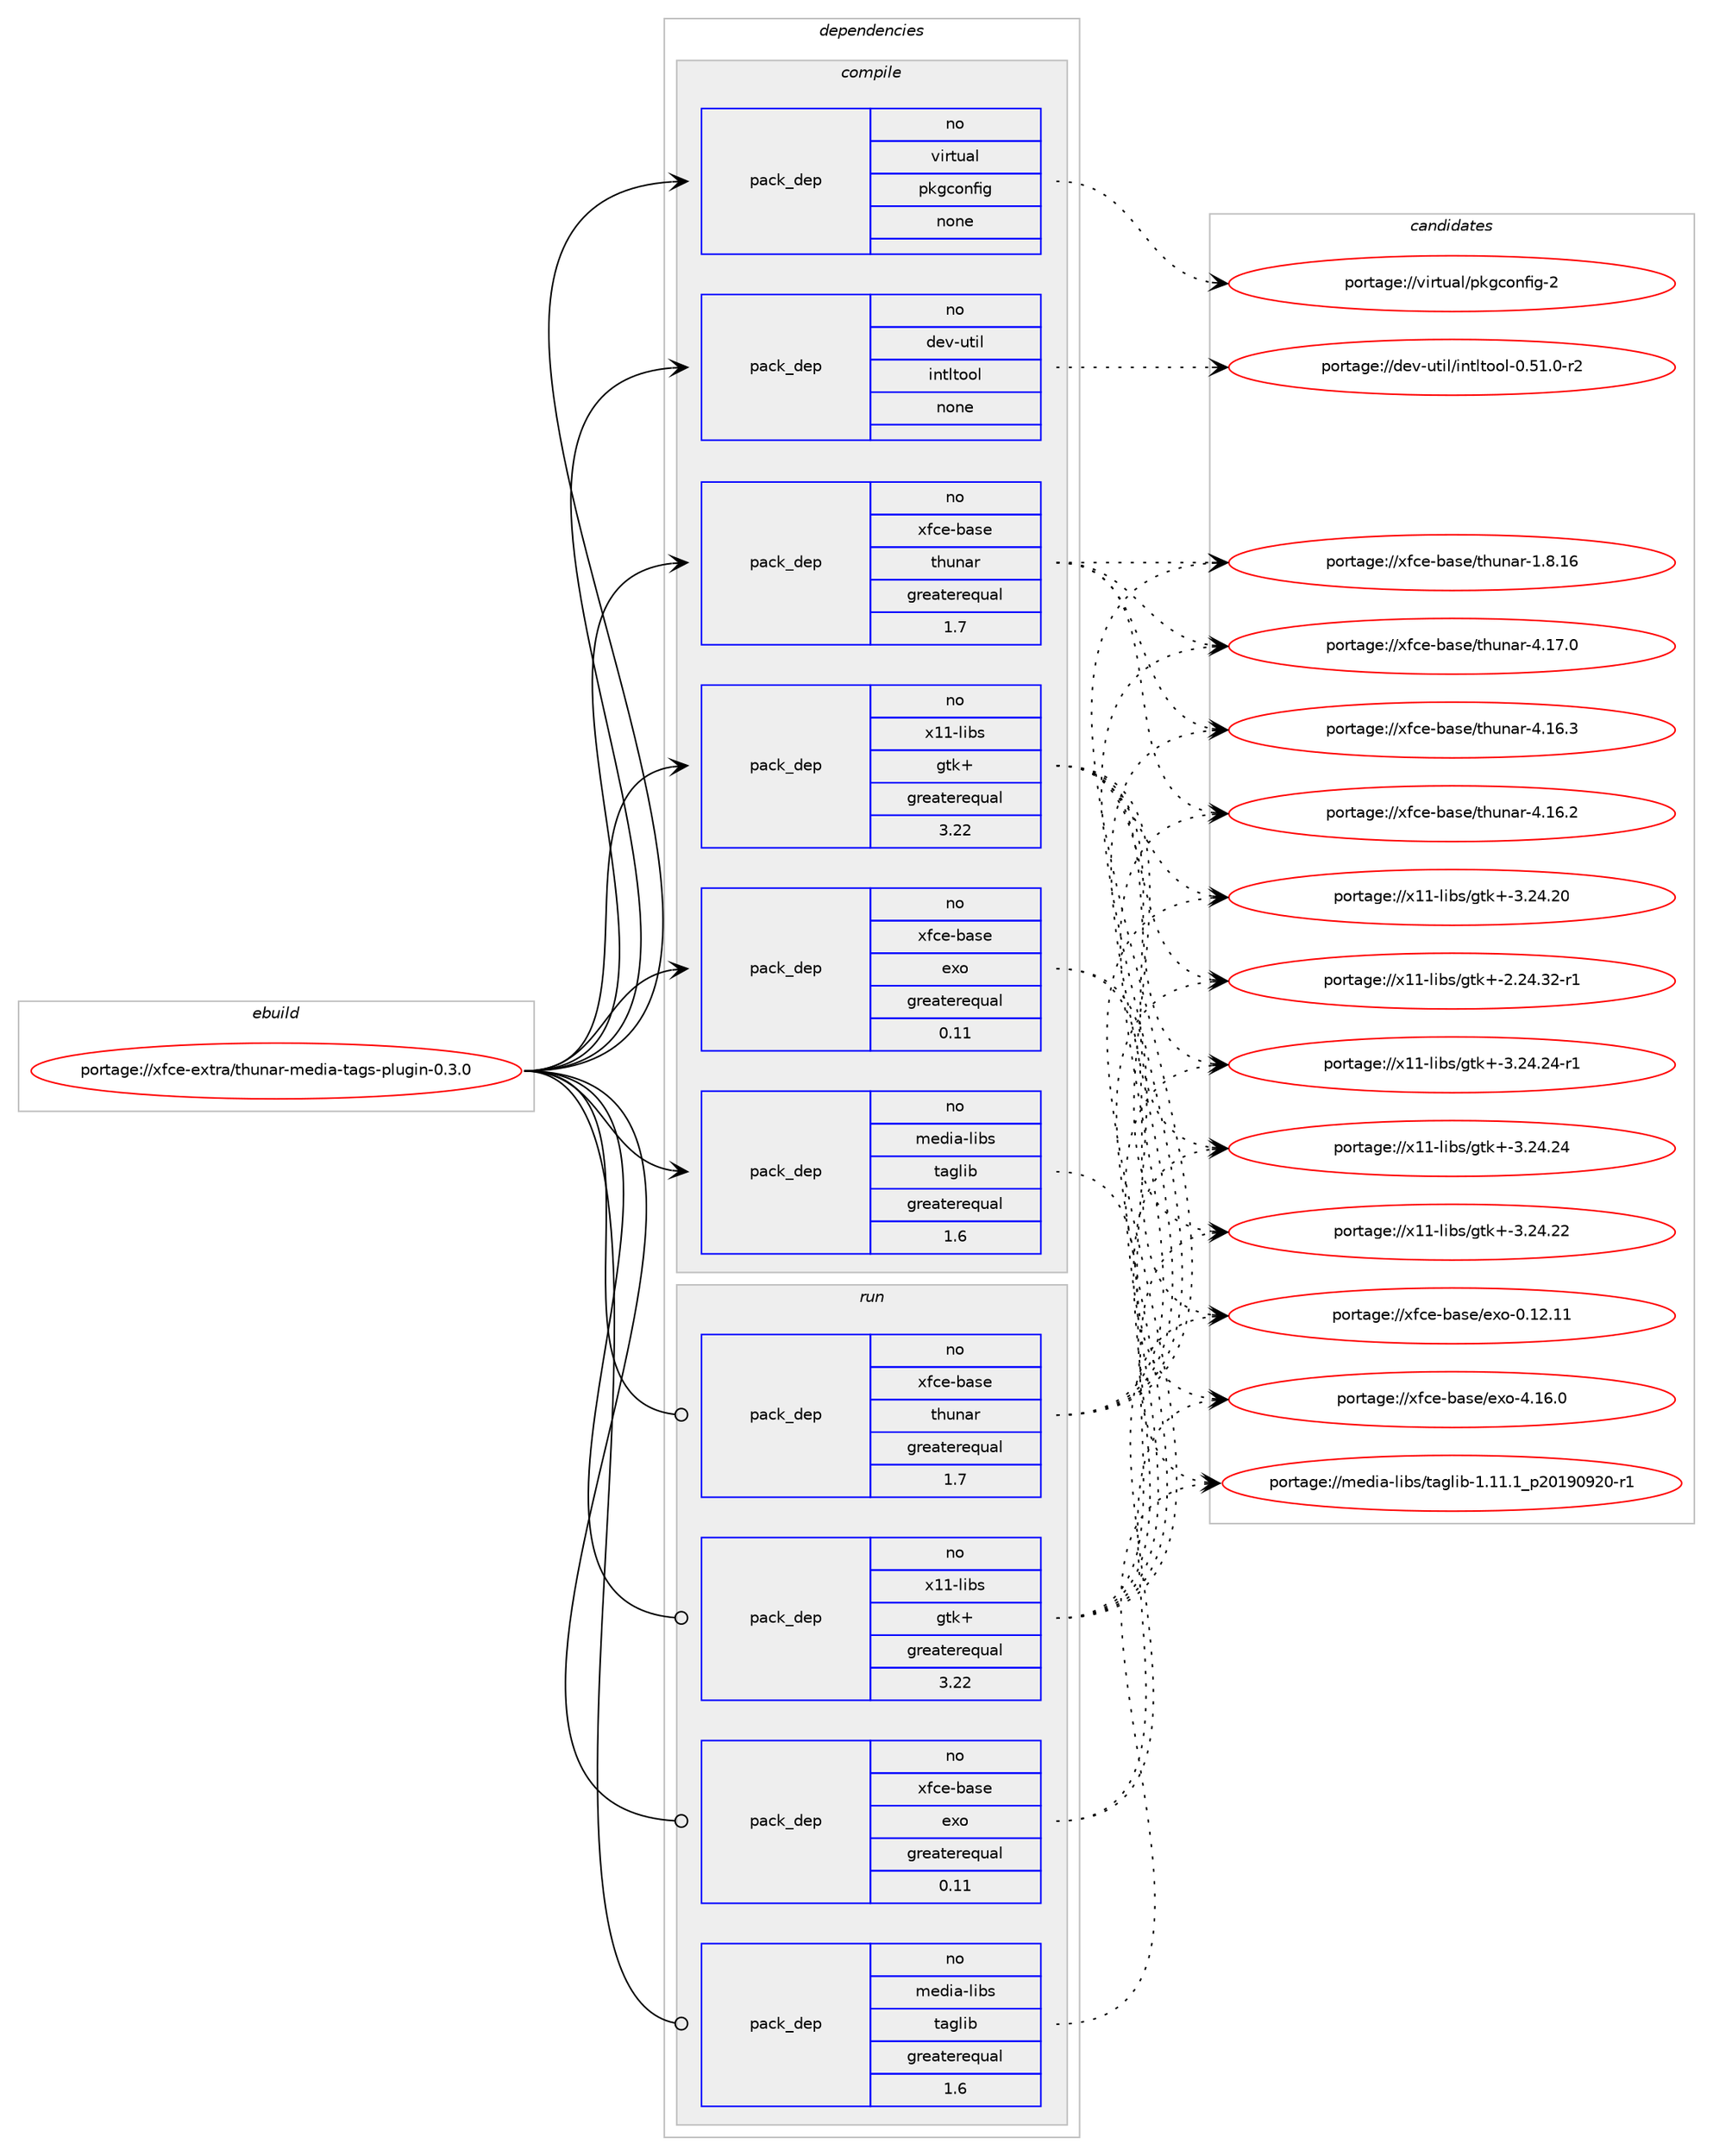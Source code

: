 digraph prolog {

# *************
# Graph options
# *************

newrank=true;
concentrate=true;
compound=true;
graph [rankdir=LR,fontname=Helvetica,fontsize=10,ranksep=1.5];#, ranksep=2.5, nodesep=0.2];
edge  [arrowhead=vee];
node  [fontname=Helvetica,fontsize=10];

# **********
# The ebuild
# **********

subgraph cluster_leftcol {
color=gray;
rank=same;
label=<<i>ebuild</i>>;
id [label="portage://xfce-extra/thunar-media-tags-plugin-0.3.0", color=red, width=4, href="../xfce-extra/thunar-media-tags-plugin-0.3.0.svg"];
}

# ****************
# The dependencies
# ****************

subgraph cluster_midcol {
color=gray;
label=<<i>dependencies</i>>;
subgraph cluster_compile {
fillcolor="#eeeeee";
style=filled;
label=<<i>compile</i>>;
subgraph pack197 {
dependency209 [label=<<TABLE BORDER="0" CELLBORDER="1" CELLSPACING="0" CELLPADDING="4" WIDTH="220"><TR><TD ROWSPAN="6" CELLPADDING="30">pack_dep</TD></TR><TR><TD WIDTH="110">no</TD></TR><TR><TD>dev-util</TD></TR><TR><TD>intltool</TD></TR><TR><TD>none</TD></TR><TR><TD></TD></TR></TABLE>>, shape=none, color=blue];
}
id:e -> dependency209:w [weight=20,style="solid",arrowhead="vee"];
subgraph pack198 {
dependency210 [label=<<TABLE BORDER="0" CELLBORDER="1" CELLSPACING="0" CELLPADDING="4" WIDTH="220"><TR><TD ROWSPAN="6" CELLPADDING="30">pack_dep</TD></TR><TR><TD WIDTH="110">no</TD></TR><TR><TD>media-libs</TD></TR><TR><TD>taglib</TD></TR><TR><TD>greaterequal</TD></TR><TR><TD>1.6</TD></TR></TABLE>>, shape=none, color=blue];
}
id:e -> dependency210:w [weight=20,style="solid",arrowhead="vee"];
subgraph pack199 {
dependency211 [label=<<TABLE BORDER="0" CELLBORDER="1" CELLSPACING="0" CELLPADDING="4" WIDTH="220"><TR><TD ROWSPAN="6" CELLPADDING="30">pack_dep</TD></TR><TR><TD WIDTH="110">no</TD></TR><TR><TD>virtual</TD></TR><TR><TD>pkgconfig</TD></TR><TR><TD>none</TD></TR><TR><TD></TD></TR></TABLE>>, shape=none, color=blue];
}
id:e -> dependency211:w [weight=20,style="solid",arrowhead="vee"];
subgraph pack200 {
dependency212 [label=<<TABLE BORDER="0" CELLBORDER="1" CELLSPACING="0" CELLPADDING="4" WIDTH="220"><TR><TD ROWSPAN="6" CELLPADDING="30">pack_dep</TD></TR><TR><TD WIDTH="110">no</TD></TR><TR><TD>x11-libs</TD></TR><TR><TD>gtk+</TD></TR><TR><TD>greaterequal</TD></TR><TR><TD>3.22</TD></TR></TABLE>>, shape=none, color=blue];
}
id:e -> dependency212:w [weight=20,style="solid",arrowhead="vee"];
subgraph pack201 {
dependency213 [label=<<TABLE BORDER="0" CELLBORDER="1" CELLSPACING="0" CELLPADDING="4" WIDTH="220"><TR><TD ROWSPAN="6" CELLPADDING="30">pack_dep</TD></TR><TR><TD WIDTH="110">no</TD></TR><TR><TD>xfce-base</TD></TR><TR><TD>exo</TD></TR><TR><TD>greaterequal</TD></TR><TR><TD>0.11</TD></TR></TABLE>>, shape=none, color=blue];
}
id:e -> dependency213:w [weight=20,style="solid",arrowhead="vee"];
subgraph pack202 {
dependency214 [label=<<TABLE BORDER="0" CELLBORDER="1" CELLSPACING="0" CELLPADDING="4" WIDTH="220"><TR><TD ROWSPAN="6" CELLPADDING="30">pack_dep</TD></TR><TR><TD WIDTH="110">no</TD></TR><TR><TD>xfce-base</TD></TR><TR><TD>thunar</TD></TR><TR><TD>greaterequal</TD></TR><TR><TD>1.7</TD></TR></TABLE>>, shape=none, color=blue];
}
id:e -> dependency214:w [weight=20,style="solid",arrowhead="vee"];
}
subgraph cluster_compileandrun {
fillcolor="#eeeeee";
style=filled;
label=<<i>compile and run</i>>;
}
subgraph cluster_run {
fillcolor="#eeeeee";
style=filled;
label=<<i>run</i>>;
subgraph pack203 {
dependency215 [label=<<TABLE BORDER="0" CELLBORDER="1" CELLSPACING="0" CELLPADDING="4" WIDTH="220"><TR><TD ROWSPAN="6" CELLPADDING="30">pack_dep</TD></TR><TR><TD WIDTH="110">no</TD></TR><TR><TD>media-libs</TD></TR><TR><TD>taglib</TD></TR><TR><TD>greaterequal</TD></TR><TR><TD>1.6</TD></TR></TABLE>>, shape=none, color=blue];
}
id:e -> dependency215:w [weight=20,style="solid",arrowhead="odot"];
subgraph pack204 {
dependency216 [label=<<TABLE BORDER="0" CELLBORDER="1" CELLSPACING="0" CELLPADDING="4" WIDTH="220"><TR><TD ROWSPAN="6" CELLPADDING="30">pack_dep</TD></TR><TR><TD WIDTH="110">no</TD></TR><TR><TD>x11-libs</TD></TR><TR><TD>gtk+</TD></TR><TR><TD>greaterequal</TD></TR><TR><TD>3.22</TD></TR></TABLE>>, shape=none, color=blue];
}
id:e -> dependency216:w [weight=20,style="solid",arrowhead="odot"];
subgraph pack205 {
dependency217 [label=<<TABLE BORDER="0" CELLBORDER="1" CELLSPACING="0" CELLPADDING="4" WIDTH="220"><TR><TD ROWSPAN="6" CELLPADDING="30">pack_dep</TD></TR><TR><TD WIDTH="110">no</TD></TR><TR><TD>xfce-base</TD></TR><TR><TD>exo</TD></TR><TR><TD>greaterequal</TD></TR><TR><TD>0.11</TD></TR></TABLE>>, shape=none, color=blue];
}
id:e -> dependency217:w [weight=20,style="solid",arrowhead="odot"];
subgraph pack206 {
dependency218 [label=<<TABLE BORDER="0" CELLBORDER="1" CELLSPACING="0" CELLPADDING="4" WIDTH="220"><TR><TD ROWSPAN="6" CELLPADDING="30">pack_dep</TD></TR><TR><TD WIDTH="110">no</TD></TR><TR><TD>xfce-base</TD></TR><TR><TD>thunar</TD></TR><TR><TD>greaterequal</TD></TR><TR><TD>1.7</TD></TR></TABLE>>, shape=none, color=blue];
}
id:e -> dependency218:w [weight=20,style="solid",arrowhead="odot"];
}
}

# **************
# The candidates
# **************

subgraph cluster_choices {
rank=same;
color=gray;
label=<<i>candidates</i>>;

subgraph choice197 {
color=black;
nodesep=1;
choice1001011184511711610510847105110116108116111111108454846534946484511450 [label="portage://dev-util/intltool-0.51.0-r2", color=red, width=4,href="../dev-util/intltool-0.51.0-r2.svg"];
dependency209:e -> choice1001011184511711610510847105110116108116111111108454846534946484511450:w [style=dotted,weight="100"];
}
subgraph choice198 {
color=black;
nodesep=1;
choice109101100105974510810598115471169710310810598454946494946499511250484957485750484511449 [label="portage://media-libs/taglib-1.11.1_p20190920-r1", color=red, width=4,href="../media-libs/taglib-1.11.1_p20190920-r1.svg"];
dependency210:e -> choice109101100105974510810598115471169710310810598454946494946499511250484957485750484511449:w [style=dotted,weight="100"];
}
subgraph choice199 {
color=black;
nodesep=1;
choice1181051141161179710847112107103991111101021051034550 [label="portage://virtual/pkgconfig-2", color=red, width=4,href="../virtual/pkgconfig-2.svg"];
dependency211:e -> choice1181051141161179710847112107103991111101021051034550:w [style=dotted,weight="100"];
}
subgraph choice200 {
color=black;
nodesep=1;
choice12049494510810598115471031161074345514650524650524511449 [label="portage://x11-libs/gtk+-3.24.24-r1", color=red, width=4,href="../x11-libs/gtk+-3.24.24-r1.svg"];
choice1204949451081059811547103116107434551465052465052 [label="portage://x11-libs/gtk+-3.24.24", color=red, width=4,href="../x11-libs/gtk+-3.24.24.svg"];
choice1204949451081059811547103116107434551465052465050 [label="portage://x11-libs/gtk+-3.24.22", color=red, width=4,href="../x11-libs/gtk+-3.24.22.svg"];
choice1204949451081059811547103116107434551465052465048 [label="portage://x11-libs/gtk+-3.24.20", color=red, width=4,href="../x11-libs/gtk+-3.24.20.svg"];
choice12049494510810598115471031161074345504650524651504511449 [label="portage://x11-libs/gtk+-2.24.32-r1", color=red, width=4,href="../x11-libs/gtk+-2.24.32-r1.svg"];
dependency212:e -> choice12049494510810598115471031161074345514650524650524511449:w [style=dotted,weight="100"];
dependency212:e -> choice1204949451081059811547103116107434551465052465052:w [style=dotted,weight="100"];
dependency212:e -> choice1204949451081059811547103116107434551465052465050:w [style=dotted,weight="100"];
dependency212:e -> choice1204949451081059811547103116107434551465052465048:w [style=dotted,weight="100"];
dependency212:e -> choice12049494510810598115471031161074345504650524651504511449:w [style=dotted,weight="100"];
}
subgraph choice201 {
color=black;
nodesep=1;
choice120102991014598971151014710112011145524649544648 [label="portage://xfce-base/exo-4.16.0", color=red, width=4,href="../xfce-base/exo-4.16.0.svg"];
choice12010299101459897115101471011201114548464950464949 [label="portage://xfce-base/exo-0.12.11", color=red, width=4,href="../xfce-base/exo-0.12.11.svg"];
dependency213:e -> choice120102991014598971151014710112011145524649544648:w [style=dotted,weight="100"];
dependency213:e -> choice12010299101459897115101471011201114548464950464949:w [style=dotted,weight="100"];
}
subgraph choice202 {
color=black;
nodesep=1;
choice12010299101459897115101471161041171109711445524649554648 [label="portage://xfce-base/thunar-4.17.0", color=red, width=4,href="../xfce-base/thunar-4.17.0.svg"];
choice12010299101459897115101471161041171109711445524649544651 [label="portage://xfce-base/thunar-4.16.3", color=red, width=4,href="../xfce-base/thunar-4.16.3.svg"];
choice12010299101459897115101471161041171109711445524649544650 [label="portage://xfce-base/thunar-4.16.2", color=red, width=4,href="../xfce-base/thunar-4.16.2.svg"];
choice12010299101459897115101471161041171109711445494656464954 [label="portage://xfce-base/thunar-1.8.16", color=red, width=4,href="../xfce-base/thunar-1.8.16.svg"];
dependency214:e -> choice12010299101459897115101471161041171109711445524649554648:w [style=dotted,weight="100"];
dependency214:e -> choice12010299101459897115101471161041171109711445524649544651:w [style=dotted,weight="100"];
dependency214:e -> choice12010299101459897115101471161041171109711445524649544650:w [style=dotted,weight="100"];
dependency214:e -> choice12010299101459897115101471161041171109711445494656464954:w [style=dotted,weight="100"];
}
subgraph choice203 {
color=black;
nodesep=1;
choice109101100105974510810598115471169710310810598454946494946499511250484957485750484511449 [label="portage://media-libs/taglib-1.11.1_p20190920-r1", color=red, width=4,href="../media-libs/taglib-1.11.1_p20190920-r1.svg"];
dependency215:e -> choice109101100105974510810598115471169710310810598454946494946499511250484957485750484511449:w [style=dotted,weight="100"];
}
subgraph choice204 {
color=black;
nodesep=1;
choice12049494510810598115471031161074345514650524650524511449 [label="portage://x11-libs/gtk+-3.24.24-r1", color=red, width=4,href="../x11-libs/gtk+-3.24.24-r1.svg"];
choice1204949451081059811547103116107434551465052465052 [label="portage://x11-libs/gtk+-3.24.24", color=red, width=4,href="../x11-libs/gtk+-3.24.24.svg"];
choice1204949451081059811547103116107434551465052465050 [label="portage://x11-libs/gtk+-3.24.22", color=red, width=4,href="../x11-libs/gtk+-3.24.22.svg"];
choice1204949451081059811547103116107434551465052465048 [label="portage://x11-libs/gtk+-3.24.20", color=red, width=4,href="../x11-libs/gtk+-3.24.20.svg"];
choice12049494510810598115471031161074345504650524651504511449 [label="portage://x11-libs/gtk+-2.24.32-r1", color=red, width=4,href="../x11-libs/gtk+-2.24.32-r1.svg"];
dependency216:e -> choice12049494510810598115471031161074345514650524650524511449:w [style=dotted,weight="100"];
dependency216:e -> choice1204949451081059811547103116107434551465052465052:w [style=dotted,weight="100"];
dependency216:e -> choice1204949451081059811547103116107434551465052465050:w [style=dotted,weight="100"];
dependency216:e -> choice1204949451081059811547103116107434551465052465048:w [style=dotted,weight="100"];
dependency216:e -> choice12049494510810598115471031161074345504650524651504511449:w [style=dotted,weight="100"];
}
subgraph choice205 {
color=black;
nodesep=1;
choice120102991014598971151014710112011145524649544648 [label="portage://xfce-base/exo-4.16.0", color=red, width=4,href="../xfce-base/exo-4.16.0.svg"];
choice12010299101459897115101471011201114548464950464949 [label="portage://xfce-base/exo-0.12.11", color=red, width=4,href="../xfce-base/exo-0.12.11.svg"];
dependency217:e -> choice120102991014598971151014710112011145524649544648:w [style=dotted,weight="100"];
dependency217:e -> choice12010299101459897115101471011201114548464950464949:w [style=dotted,weight="100"];
}
subgraph choice206 {
color=black;
nodesep=1;
choice12010299101459897115101471161041171109711445524649554648 [label="portage://xfce-base/thunar-4.17.0", color=red, width=4,href="../xfce-base/thunar-4.17.0.svg"];
choice12010299101459897115101471161041171109711445524649544651 [label="portage://xfce-base/thunar-4.16.3", color=red, width=4,href="../xfce-base/thunar-4.16.3.svg"];
choice12010299101459897115101471161041171109711445524649544650 [label="portage://xfce-base/thunar-4.16.2", color=red, width=4,href="../xfce-base/thunar-4.16.2.svg"];
choice12010299101459897115101471161041171109711445494656464954 [label="portage://xfce-base/thunar-1.8.16", color=red, width=4,href="../xfce-base/thunar-1.8.16.svg"];
dependency218:e -> choice12010299101459897115101471161041171109711445524649554648:w [style=dotted,weight="100"];
dependency218:e -> choice12010299101459897115101471161041171109711445524649544651:w [style=dotted,weight="100"];
dependency218:e -> choice12010299101459897115101471161041171109711445524649544650:w [style=dotted,weight="100"];
dependency218:e -> choice12010299101459897115101471161041171109711445494656464954:w [style=dotted,weight="100"];
}
}

}
